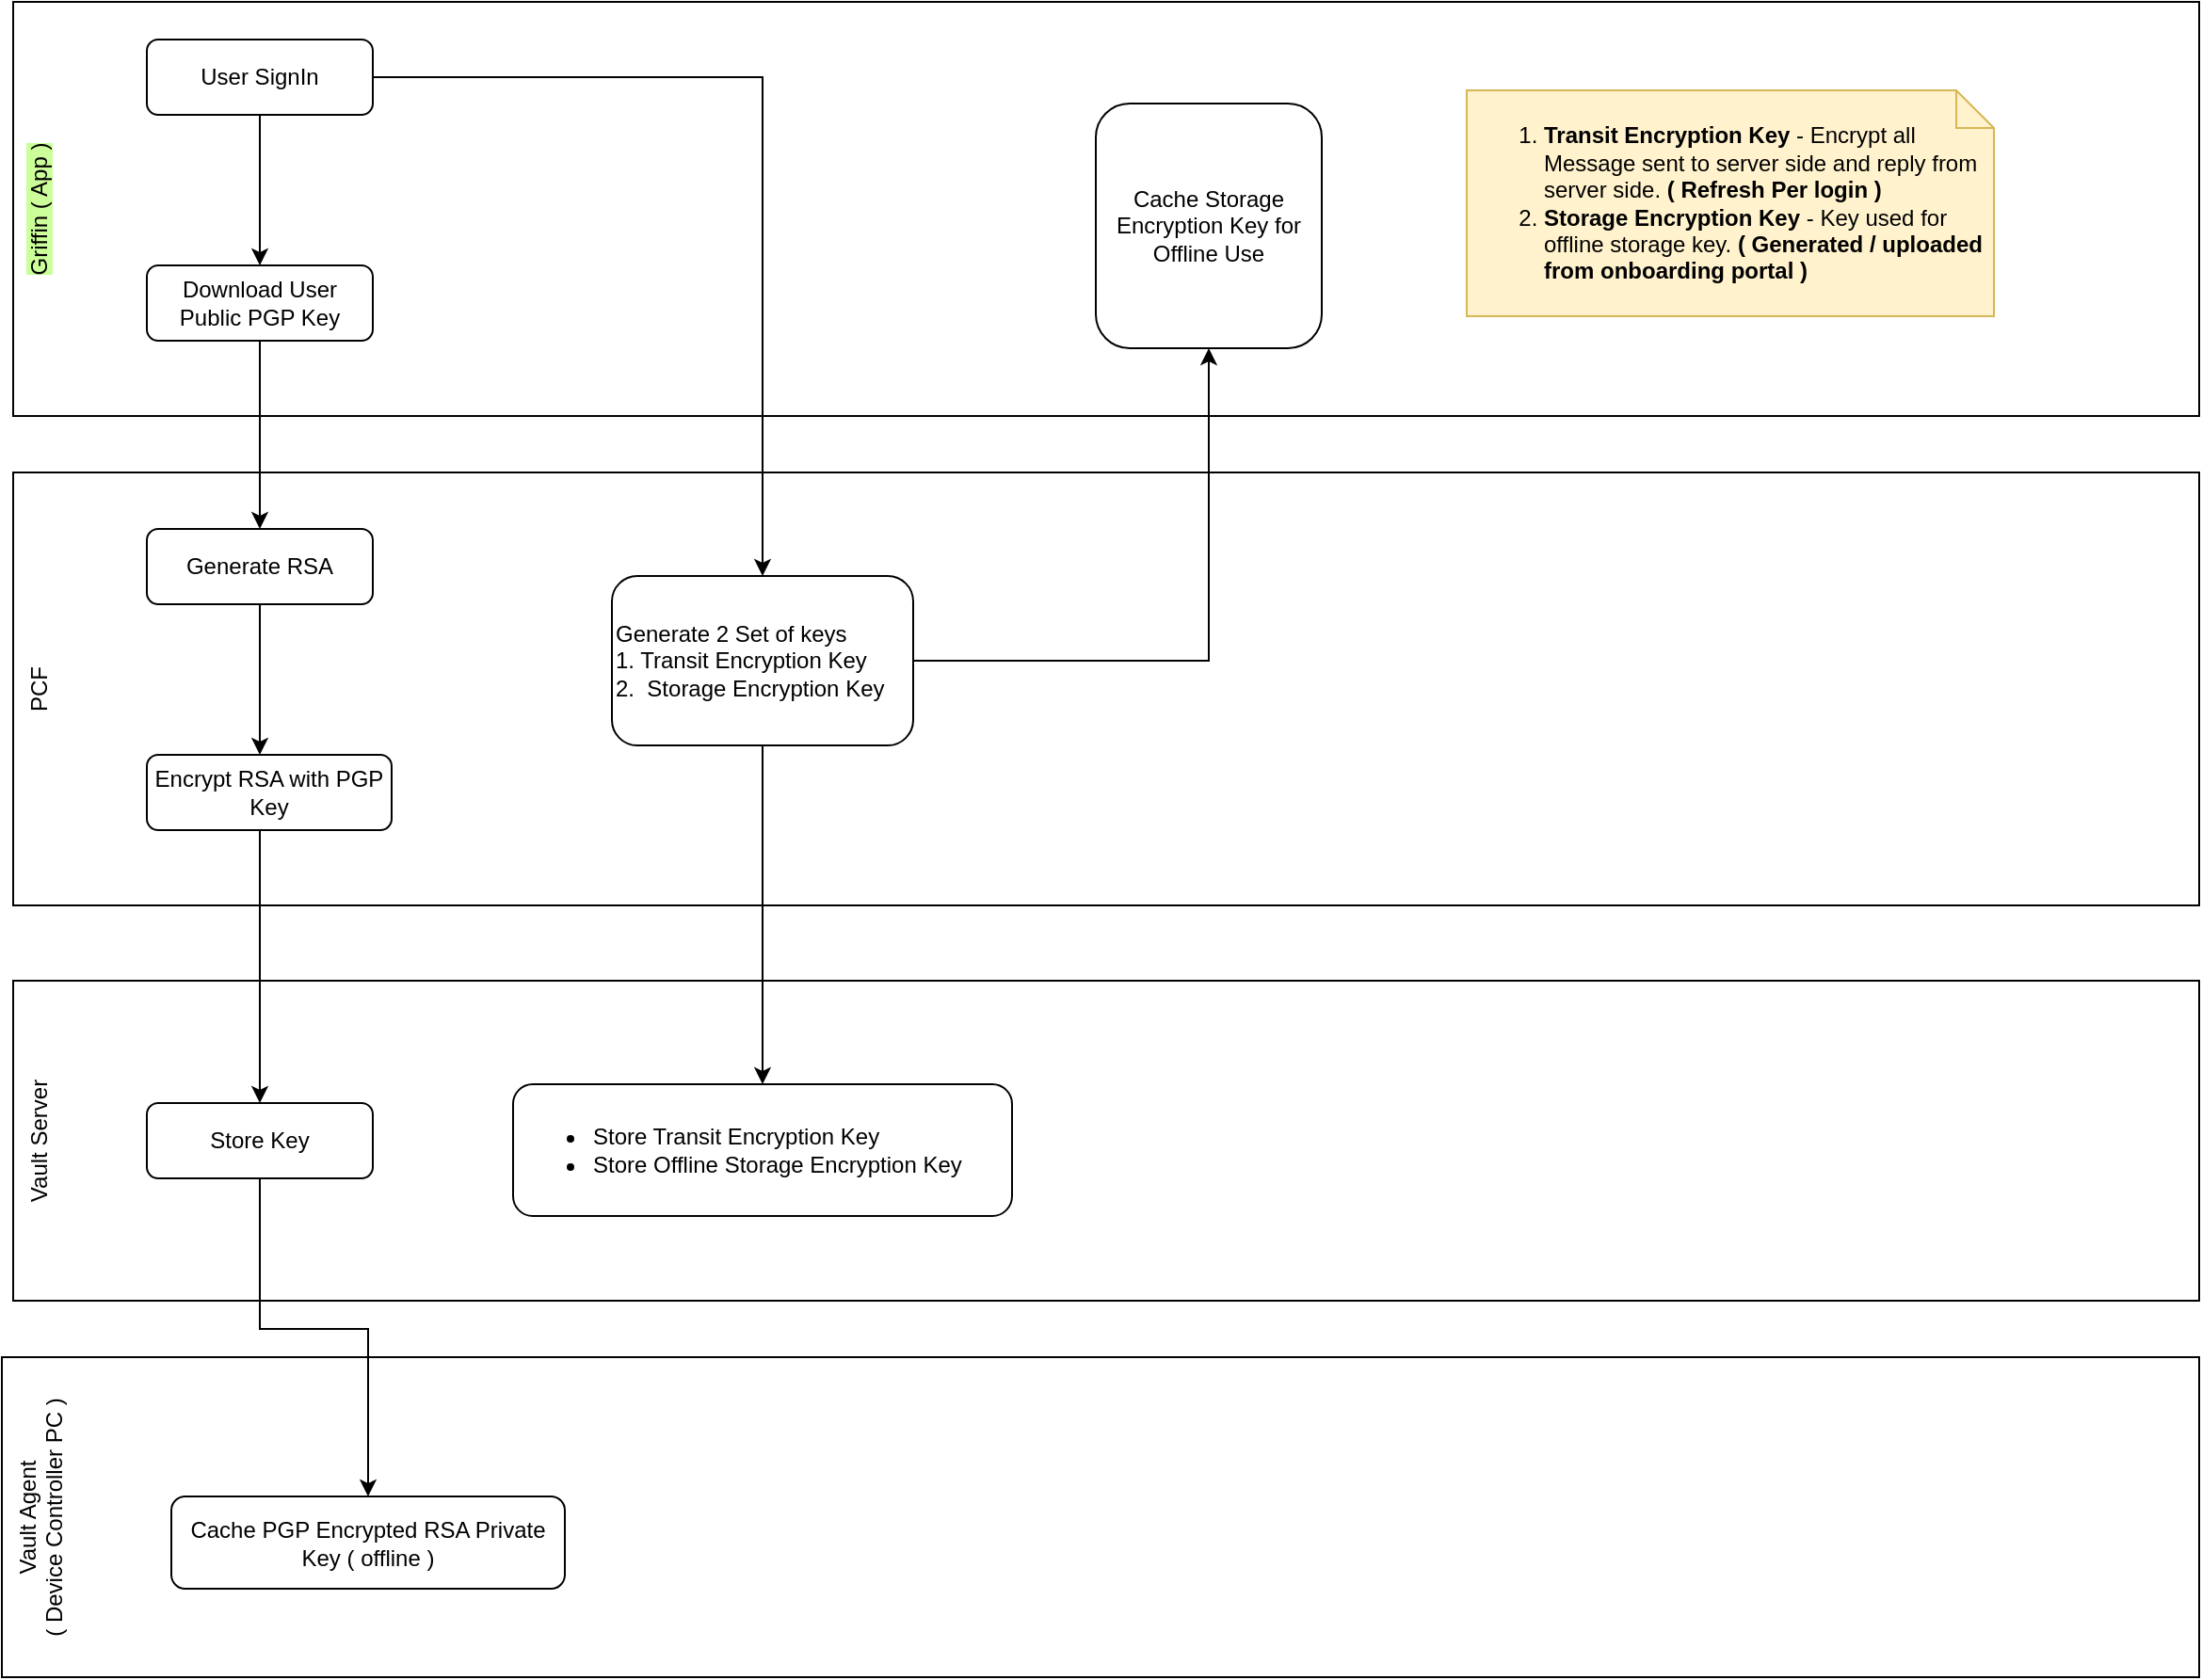 <mxfile version="12.7.9" type="github" pages="2">
  <diagram id="C5RBs43oDa-KdzZeNtuy" name="Offline Cache">
    <mxGraphModel dx="1426" dy="701" grid="0" gridSize="10" guides="1" tooltips="1" connect="1" arrows="1" fold="1" page="1" pageScale="1" pageWidth="827" pageHeight="1169" background="#FFFFFF" math="0" shadow="0">
      <root>
        <mxCell id="WIyWlLk6GJQsqaUBKTNV-0" />
        <mxCell id="WIyWlLk6GJQsqaUBKTNV-1" parent="WIyWlLk6GJQsqaUBKTNV-0" />
        <mxCell id="53bit43XGfwVeaJWrEMg-15" value="Vault Agent &lt;br&gt;( Device Controller PC )" style="rounded=0;whiteSpace=wrap;html=1;align=center;verticalAlign=top;horizontal=0;" parent="WIyWlLk6GJQsqaUBKTNV-1" vertex="1">
          <mxGeometry x="90" y="920" width="1167" height="170" as="geometry" />
        </mxCell>
        <mxCell id="53bit43XGfwVeaJWrEMg-3" value="Vault Server" style="rounded=0;whiteSpace=wrap;html=1;align=center;verticalAlign=top;horizontal=0;" parent="WIyWlLk6GJQsqaUBKTNV-1" vertex="1">
          <mxGeometry x="96" y="720" width="1161" height="170" as="geometry" />
        </mxCell>
        <mxCell id="53bit43XGfwVeaJWrEMg-14" style="edgeStyle=orthogonalEdgeStyle;rounded=0;orthogonalLoop=1;jettySize=auto;html=1;" parent="WIyWlLk6GJQsqaUBKTNV-1" source="53bit43XGfwVeaJWrEMg-2" target="53bit43XGfwVeaJWrEMg-5" edge="1">
          <mxGeometry relative="1" as="geometry">
            <Array as="points">
              <mxPoint x="227" y="430" />
              <mxPoint x="227" y="430" />
            </Array>
          </mxGeometry>
        </mxCell>
        <mxCell id="53bit43XGfwVeaJWrEMg-2" value="PCF" style="rounded=0;whiteSpace=wrap;html=1;align=center;verticalAlign=top;horizontal=0;" parent="WIyWlLk6GJQsqaUBKTNV-1" vertex="1">
          <mxGeometry x="96" y="450" width="1161" height="230" as="geometry" />
        </mxCell>
        <mxCell id="53bit43XGfwVeaJWrEMg-1" value="&lt;span style=&quot;background-color: rgb(204 , 255 , 153)&quot;&gt;Griffin ( App )&lt;/span&gt;" style="rounded=0;whiteSpace=wrap;html=1;align=center;horizontal=0;verticalAlign=top;" parent="WIyWlLk6GJQsqaUBKTNV-1" vertex="1">
          <mxGeometry x="96" y="200" width="1161" height="220" as="geometry" />
        </mxCell>
        <mxCell id="53bit43XGfwVeaJWrEMg-11" value="" style="edgeStyle=orthogonalEdgeStyle;rounded=0;orthogonalLoop=1;jettySize=auto;html=1;" parent="WIyWlLk6GJQsqaUBKTNV-1" source="WIyWlLk6GJQsqaUBKTNV-3" target="53bit43XGfwVeaJWrEMg-10" edge="1">
          <mxGeometry relative="1" as="geometry" />
        </mxCell>
        <mxCell id="53bit43XGfwVeaJWrEMg-20" value="" style="edgeStyle=orthogonalEdgeStyle;rounded=0;orthogonalLoop=1;jettySize=auto;html=1;" parent="WIyWlLk6GJQsqaUBKTNV-1" source="WIyWlLk6GJQsqaUBKTNV-3" target="53bit43XGfwVeaJWrEMg-19" edge="1">
          <mxGeometry relative="1" as="geometry" />
        </mxCell>
        <mxCell id="WIyWlLk6GJQsqaUBKTNV-3" value="User SignIn" style="rounded=1;whiteSpace=wrap;html=1;fontSize=12;glass=0;strokeWidth=1;shadow=0;" parent="WIyWlLk6GJQsqaUBKTNV-1" vertex="1">
          <mxGeometry x="167" y="220" width="120" height="40" as="geometry" />
        </mxCell>
        <mxCell id="53bit43XGfwVeaJWrEMg-25" value="" style="edgeStyle=orthogonalEdgeStyle;rounded=0;orthogonalLoop=1;jettySize=auto;html=1;" parent="WIyWlLk6GJQsqaUBKTNV-1" source="53bit43XGfwVeaJWrEMg-19" target="53bit43XGfwVeaJWrEMg-26" edge="1">
          <mxGeometry relative="1" as="geometry">
            <Array as="points" />
          </mxGeometry>
        </mxCell>
        <mxCell id="53bit43XGfwVeaJWrEMg-31" value="" style="edgeStyle=orthogonalEdgeStyle;rounded=0;orthogonalLoop=1;jettySize=auto;html=1;exitX=1;exitY=0.5;exitDx=0;exitDy=0;" parent="WIyWlLk6GJQsqaUBKTNV-1" source="53bit43XGfwVeaJWrEMg-19" target="53bit43XGfwVeaJWrEMg-22" edge="1">
          <mxGeometry relative="1" as="geometry">
            <mxPoint x="777" y="565" as="targetPoint" />
          </mxGeometry>
        </mxCell>
        <mxCell id="53bit43XGfwVeaJWrEMg-19" value="Generate 2 Set of keys &lt;br&gt;1. Transit Encryption Key&lt;br&gt;2.&amp;nbsp; Storage Encryption Key&amp;nbsp;" style="rounded=1;whiteSpace=wrap;html=1;fontSize=12;glass=0;strokeWidth=1;shadow=0;align=left;" parent="WIyWlLk6GJQsqaUBKTNV-1" vertex="1">
          <mxGeometry x="414" y="505" width="160" height="90" as="geometry" />
        </mxCell>
        <mxCell id="53bit43XGfwVeaJWrEMg-22" value="Cache Storage Encryption Key for Offline Use" style="rounded=1;whiteSpace=wrap;html=1;fontSize=12;glass=0;strokeWidth=1;shadow=0;" parent="WIyWlLk6GJQsqaUBKTNV-1" vertex="1">
          <mxGeometry x="671" y="254" width="120" height="130" as="geometry" />
        </mxCell>
        <mxCell id="53bit43XGfwVeaJWrEMg-13" value="" style="edgeStyle=orthogonalEdgeStyle;rounded=0;orthogonalLoop=1;jettySize=auto;html=1;entryX=0.5;entryY=0;entryDx=0;entryDy=0;" parent="WIyWlLk6GJQsqaUBKTNV-1" source="53bit43XGfwVeaJWrEMg-10" target="53bit43XGfwVeaJWrEMg-5" edge="1">
          <mxGeometry relative="1" as="geometry">
            <mxPoint x="227" y="430" as="targetPoint" />
          </mxGeometry>
        </mxCell>
        <mxCell id="53bit43XGfwVeaJWrEMg-10" value="Download User Public PGP Key" style="rounded=1;whiteSpace=wrap;html=1;fontSize=12;glass=0;strokeWidth=1;shadow=0;" parent="WIyWlLk6GJQsqaUBKTNV-1" vertex="1">
          <mxGeometry x="167" y="340" width="120" height="40" as="geometry" />
        </mxCell>
        <mxCell id="53bit43XGfwVeaJWrEMg-8" value="" style="edgeStyle=orthogonalEdgeStyle;rounded=0;orthogonalLoop=1;jettySize=auto;html=1;" parent="WIyWlLk6GJQsqaUBKTNV-1" source="53bit43XGfwVeaJWrEMg-5" target="53bit43XGfwVeaJWrEMg-7" edge="1">
          <mxGeometry relative="1" as="geometry">
            <Array as="points">
              <mxPoint x="227" y="580" />
              <mxPoint x="227" y="580" />
            </Array>
          </mxGeometry>
        </mxCell>
        <mxCell id="53bit43XGfwVeaJWrEMg-5" value="Generate RSA" style="rounded=1;whiteSpace=wrap;html=1;fontSize=12;glass=0;strokeWidth=1;shadow=0;" parent="WIyWlLk6GJQsqaUBKTNV-1" vertex="1">
          <mxGeometry x="167" y="480" width="120" height="40" as="geometry" />
        </mxCell>
        <mxCell id="53bit43XGfwVeaJWrEMg-9" value="" style="edgeStyle=orthogonalEdgeStyle;rounded=0;orthogonalLoop=1;jettySize=auto;html=1;" parent="WIyWlLk6GJQsqaUBKTNV-1" source="53bit43XGfwVeaJWrEMg-7" target="53bit43XGfwVeaJWrEMg-6" edge="1">
          <mxGeometry relative="1" as="geometry">
            <Array as="points">
              <mxPoint x="227" y="660" />
              <mxPoint x="227" y="660" />
            </Array>
          </mxGeometry>
        </mxCell>
        <mxCell id="53bit43XGfwVeaJWrEMg-7" value="Encrypt RSA with PGP Key" style="rounded=1;whiteSpace=wrap;html=1;fontSize=12;glass=0;strokeWidth=1;shadow=0;" parent="WIyWlLk6GJQsqaUBKTNV-1" vertex="1">
          <mxGeometry x="167" y="600" width="130" height="40" as="geometry" />
        </mxCell>
        <mxCell id="53bit43XGfwVeaJWrEMg-18" value="" style="edgeStyle=orthogonalEdgeStyle;rounded=0;orthogonalLoop=1;jettySize=auto;html=1;entryX=0.5;entryY=0;entryDx=0;entryDy=0;" parent="WIyWlLk6GJQsqaUBKTNV-1" source="53bit43XGfwVeaJWrEMg-6" target="53bit43XGfwVeaJWrEMg-16" edge="1">
          <mxGeometry relative="1" as="geometry">
            <mxPoint x="227" y="930" as="targetPoint" />
            <Array as="points">
              <mxPoint x="227" y="905" />
              <mxPoint x="284" y="905" />
            </Array>
          </mxGeometry>
        </mxCell>
        <mxCell id="53bit43XGfwVeaJWrEMg-6" value="Store Key" style="rounded=1;whiteSpace=wrap;html=1;fontSize=12;glass=0;strokeWidth=1;shadow=0;" parent="WIyWlLk6GJQsqaUBKTNV-1" vertex="1">
          <mxGeometry x="167" y="785" width="120" height="40" as="geometry" />
        </mxCell>
        <mxCell id="53bit43XGfwVeaJWrEMg-16" value="Cache PGP Encrypted RSA Private Key ( offline )" style="rounded=1;whiteSpace=wrap;html=1;fontSize=12;glass=0;strokeWidth=1;shadow=0;" parent="WIyWlLk6GJQsqaUBKTNV-1" vertex="1">
          <mxGeometry x="180" y="994" width="209" height="49" as="geometry" />
        </mxCell>
        <mxCell id="53bit43XGfwVeaJWrEMg-21" value="&lt;div style=&quot;text-align: left&quot;&gt;&lt;ol&gt;&lt;li&gt;&lt;b&gt;Transit Encryption Key&lt;/b&gt; - Encrypt all Message sent to server side and reply from server side. &lt;b&gt;( Refresh Per login )&lt;/b&gt;&lt;/li&gt;&lt;li&gt;&lt;b&gt;Storage Encryption Key&lt;/b&gt; - Key used for offline storage key. &lt;b&gt;( Generated / uploaded from onboarding portal )&lt;/b&gt;&amp;nbsp;&lt;/li&gt;&lt;/ol&gt;&lt;/div&gt;" style="shape=note;size=20;whiteSpace=wrap;html=1;align=center;fillColor=#fff2cc;strokeColor=#d6b656;" parent="WIyWlLk6GJQsqaUBKTNV-1" vertex="1">
          <mxGeometry x="868" y="247" width="280" height="120" as="geometry" />
        </mxCell>
        <mxCell id="53bit43XGfwVeaJWrEMg-26" value="&lt;ul&gt;&lt;li&gt;Store Transit Encryption Key&lt;/li&gt;&lt;li&gt;Store Offline Storage Encryption Key&lt;/li&gt;&lt;/ul&gt;" style="rounded=1;whiteSpace=wrap;html=1;fontSize=12;glass=0;strokeWidth=1;shadow=0;align=left;" parent="WIyWlLk6GJQsqaUBKTNV-1" vertex="1">
          <mxGeometry x="361.5" y="775" width="265" height="70" as="geometry" />
        </mxCell>
      </root>
    </mxGraphModel>
  </diagram>
  <diagram id="4MGAjDYM_vvgAQEjZuZY" name="UserManagement_Module">
    <mxGraphModel dx="1426" dy="701" grid="1" gridSize="10" guides="1" tooltips="1" connect="1" arrows="1" fold="1" page="1" pageScale="1" pageWidth="850" pageHeight="1100" math="0" shadow="0">
      <root>
        <mxCell id="JkUVAytAFk-zKtfSDO8Q-0" />
        <mxCell id="JkUVAytAFk-zKtfSDO8Q-1" parent="JkUVAytAFk-zKtfSDO8Q-0" />
        <mxCell id="JkUVAytAFk-zKtfSDO8Q-4" value="" style="edgeStyle=orthogonalEdgeStyle;rounded=0;orthogonalLoop=1;jettySize=auto;html=1;align=center;" edge="1" parent="JkUVAytAFk-zKtfSDO8Q-1" source="JkUVAytAFk-zKtfSDO8Q-2" target="JkUVAytAFk-zKtfSDO8Q-3">
          <mxGeometry relative="1" as="geometry" />
        </mxCell>
        <mxCell id="JkUVAytAFk-zKtfSDO8Q-2" value="Change Master Key" style="rounded=0;whiteSpace=wrap;html=1;align=center;" vertex="1" parent="JkUVAytAFk-zKtfSDO8Q-1">
          <mxGeometry x="80" y="90" width="120" height="60" as="geometry" />
        </mxCell>
        <mxCell id="JkUVAytAFk-zKtfSDO8Q-6" value="" style="edgeStyle=orthogonalEdgeStyle;rounded=0;orthogonalLoop=1;jettySize=auto;html=1;align=center;" edge="1" parent="JkUVAytAFk-zKtfSDO8Q-1" source="JkUVAytAFk-zKtfSDO8Q-3" target="JkUVAytAFk-zKtfSDO8Q-5">
          <mxGeometry relative="1" as="geometry" />
        </mxCell>
        <mxCell id="JkUVAytAFk-zKtfSDO8Q-3" value="Generate New GPG KeyPairs" style="rounded=0;whiteSpace=wrap;html=1;align=center;" vertex="1" parent="JkUVAytAFk-zKtfSDO8Q-1">
          <mxGeometry x="240" y="90" width="120" height="60" as="geometry" />
        </mxCell>
        <mxCell id="JkUVAytAFk-zKtfSDO8Q-8" value="" style="edgeStyle=orthogonalEdgeStyle;rounded=0;orthogonalLoop=1;jettySize=auto;html=1;align=center;" edge="1" parent="JkUVAytAFk-zKtfSDO8Q-1" source="JkUVAytAFk-zKtfSDO8Q-5" target="JkUVAytAFk-zKtfSDO8Q-7">
          <mxGeometry relative="1" as="geometry" />
        </mxCell>
        <mxCell id="JkUVAytAFk-zKtfSDO8Q-5" value="Re-key master key for Offline" style="rounded=0;whiteSpace=wrap;html=1;align=center;" vertex="1" parent="JkUVAytAFk-zKtfSDO8Q-1">
          <mxGeometry x="410" y="90" width="120" height="60" as="geometry" />
        </mxCell>
        <mxCell id="JkUVAytAFk-zKtfSDO8Q-7" value="Push down PGP encrypted key to branch device manager workstation" style="rounded=0;whiteSpace=wrap;html=1;align=center;" vertex="1" parent="JkUVAytAFk-zKtfSDO8Q-1">
          <mxGeometry x="580" y="90" width="120" height="60" as="geometry" />
        </mxCell>
        <mxCell id="JkUVAytAFk-zKtfSDO8Q-9" value="&lt;b&gt;&lt;u&gt;Data Encryption Scenario&lt;br&gt;&lt;/u&gt;&lt;/b&gt;&lt;br&gt;Transit Information - All on going message to server will be encrypted using transit Key information.&lt;br&gt;&lt;br&gt;During offline situation, all transaction write will still be encrypted using the transit key pairs ( e.g. customer CIN + account transfered)&lt;br&gt;&lt;br&gt;&lt;b&gt;&lt;u&gt;&lt;br&gt;Secure Data Vault&lt;br&gt;&lt;/u&gt;&lt;/b&gt;Secure Info for offline - Customer Related Information will be encrypted using offline encryption key. Client will need to key in private key + passphrase to unlock the information cached in the browser.&amp;nbsp;&lt;br&gt;&lt;br&gt;All the private key pairs will be synced down to branch device workstation and customer will have to download them to their workstation.&lt;br&gt;&lt;br&gt;" style="shape=note;whiteSpace=wrap;html=1;backgroundOutline=1;darkOpacity=0.05;align=left;" vertex="1" parent="JkUVAytAFk-zKtfSDO8Q-1">
          <mxGeometry x="160" y="310" width="580" height="230" as="geometry" />
        </mxCell>
      </root>
    </mxGraphModel>
  </diagram>
</mxfile>
